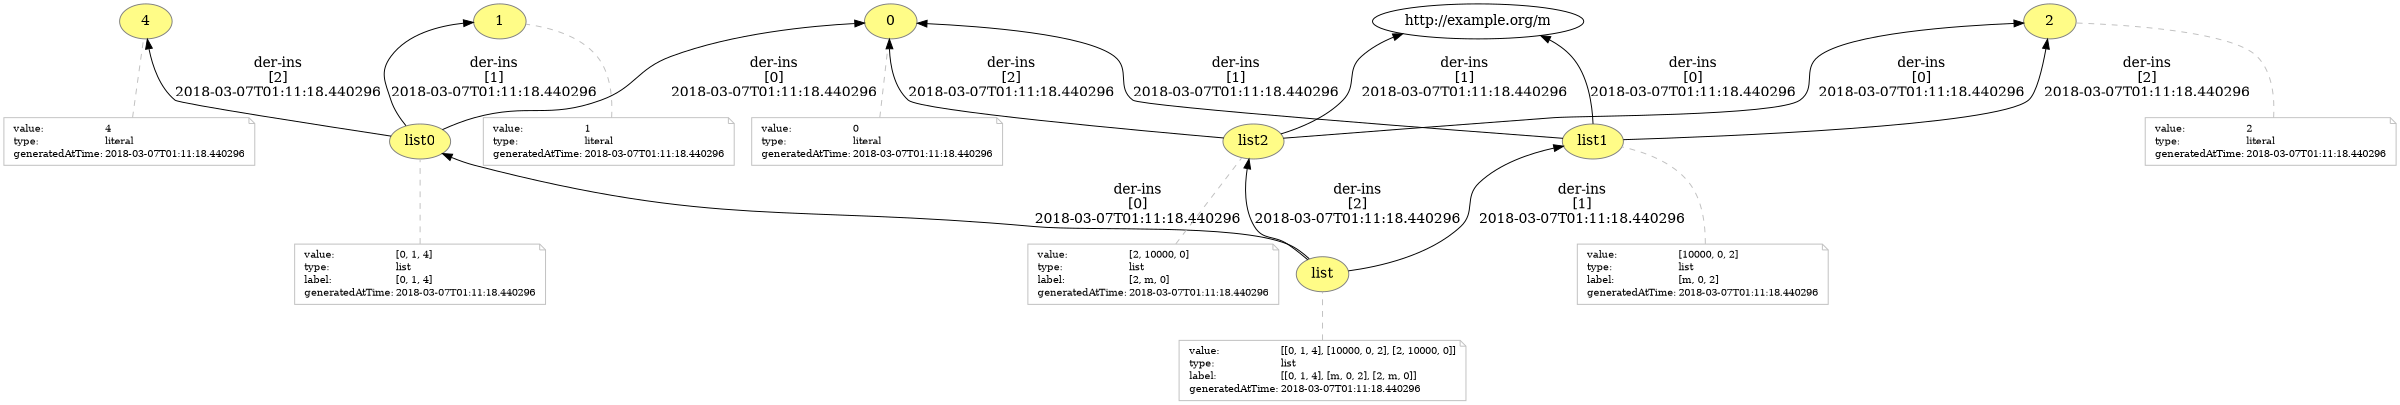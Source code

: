 digraph "PROV" { size="16,12"; rankdir="BT";
"http://example.org/0" [fillcolor="#FFFC87",color="#808080",style="filled",label="0",URL="http://example.org/0"]
"-attrs0" [color="gray",shape="note",fontsize="10",fontcolor="black",label=<<TABLE cellpadding="0" border="0">
	<TR>
	    <TD align="left">value:</TD>
	    <TD align="left">0</TD>
	</TR>
	<TR>
	    <TD align="left">type:</TD>
	    <TD align="left">literal</TD>
	</TR>
	<TR>
	    <TD align="left">generatedAtTime:</TD>
	    <TD align="left">2018-03-07T01:11:18.440296</TD>
	</TR>
</TABLE>>]
"-attrs0" -> "http://example.org/0" [color="gray",style="dashed",arrowhead="none"]
"http://example.org/1" [fillcolor="#FFFC87",color="#808080",style="filled",label="1",URL="http://example.org/1"]
"-attrs1" [color="gray",shape="note",fontsize="10",fontcolor="black",label=<<TABLE cellpadding="0" border="0">
	<TR>
	    <TD align="left">value:</TD>
	    <TD align="left">1</TD>
	</TR>
	<TR>
	    <TD align="left">type:</TD>
	    <TD align="left">literal</TD>
	</TR>
	<TR>
	    <TD align="left">generatedAtTime:</TD>
	    <TD align="left">2018-03-07T01:11:18.440296</TD>
	</TR>
</TABLE>>]
"-attrs1" -> "http://example.org/1" [color="gray",style="dashed",arrowhead="none"]
"http://example.org/2" [fillcolor="#FFFC87",color="#808080",style="filled",label="2",URL="http://example.org/2"]
"-attrs2" [color="gray",shape="note",fontsize="10",fontcolor="black",label=<<TABLE cellpadding="0" border="0">
	<TR>
	    <TD align="left">value:</TD>
	    <TD align="left">2</TD>
	</TR>
	<TR>
	    <TD align="left">type:</TD>
	    <TD align="left">literal</TD>
	</TR>
	<TR>
	    <TD align="left">generatedAtTime:</TD>
	    <TD align="left">2018-03-07T01:11:18.440296</TD>
	</TR>
</TABLE>>]
"-attrs2" -> "http://example.org/2" [color="gray",style="dashed",arrowhead="none"]
"http://example.org/4" [fillcolor="#FFFC87",color="#808080",style="filled",label="4",URL="http://example.org/4"]
"-attrs3" [color="gray",shape="note",fontsize="10",fontcolor="black",label=<<TABLE cellpadding="0" border="0">
	<TR>
	    <TD align="left">value:</TD>
	    <TD align="left">4</TD>
	</TR>
	<TR>
	    <TD align="left">type:</TD>
	    <TD align="left">literal</TD>
	</TR>
	<TR>
	    <TD align="left">generatedAtTime:</TD>
	    <TD align="left">2018-03-07T01:11:18.440296</TD>
	</TR>
</TABLE>>]
"-attrs3" -> "http://example.org/4" [color="gray",style="dashed",arrowhead="none"]
"http://example.org/list" [fillcolor="#FFFC87",color="#808080",style="filled",label="list",URL="http://example.org/list"]
"-attrs4" [color="gray",shape="note",fontsize="10",fontcolor="black",label=<<TABLE cellpadding="0" border="0">
	<TR>
	    <TD align="left">value:</TD>
	    <TD align="left">[[0, 1, 4], [10000, 0, 2], [2, 10000, 0]]</TD>
	</TR>
	<TR>
	    <TD align="left">type:</TD>
	    <TD align="left">list</TD>
	</TR>
	<TR>
	    <TD align="left">label:</TD>
	    <TD align="left">[[0, 1, 4], [m, 0, 2], [2, m, 0]]</TD>
	</TR>
	<TR>
	    <TD align="left">generatedAtTime:</TD>
	    <TD align="left">2018-03-07T01:11:18.440296</TD>
	</TR>
</TABLE>>]
"-attrs4" -> "http://example.org/list" [color="gray",style="dashed",arrowhead="none"]
"http://example.org/list0" [fillcolor="#FFFC87",color="#808080",style="filled",label="list0",URL="http://example.org/list0"]
"-attrs5" [color="gray",shape="note",fontsize="10",fontcolor="black",label=<<TABLE cellpadding="0" border="0">
	<TR>
	    <TD align="left">value:</TD>
	    <TD align="left">[0, 1, 4]</TD>
	</TR>
	<TR>
	    <TD align="left">type:</TD>
	    <TD align="left">list</TD>
	</TR>
	<TR>
	    <TD align="left">label:</TD>
	    <TD align="left">[0, 1, 4]</TD>
	</TR>
	<TR>
	    <TD align="left">generatedAtTime:</TD>
	    <TD align="left">2018-03-07T01:11:18.440296</TD>
	</TR>
</TABLE>>]
"-attrs5" -> "http://example.org/list0" [color="gray",style="dashed",arrowhead="none"]
"http://example.org/list0" -> "http://example.org/0" [labelfontsize="8",labeldistance="1.5",color="black",labelangle="60.0",rotation="20",label="der-ins
[0]
2018-03-07T01:11:18.440296"]
"http://example.org/list0" -> "http://example.org/1" [labelfontsize="8",labeldistance="1.5",color="black",labelangle="60.0",rotation="20",label="der-ins
[1]
2018-03-07T01:11:18.440296"]
"http://example.org/list0" -> "http://example.org/4" [labelfontsize="8",labeldistance="1.5",color="black",labelangle="60.0",rotation="20",label="der-ins
[2]
2018-03-07T01:11:18.440296"]
"http://example.org/list" -> "http://example.org/list0" [labelfontsize="8",labeldistance="1.5",color="black",labelangle="60.0",rotation="20",label="der-ins
[0]
2018-03-07T01:11:18.440296"]
"http://example.org/list1" [fillcolor="#FFFC87",color="#808080",style="filled",label="list1",URL="http://example.org/list1"]
"-attrs6" [color="gray",shape="note",fontsize="10",fontcolor="black",label=<<TABLE cellpadding="0" border="0">
	<TR>
	    <TD align="left">value:</TD>
	    <TD align="left">[10000, 0, 2]</TD>
	</TR>
	<TR>
	    <TD align="left">type:</TD>
	    <TD align="left">list</TD>
	</TR>
	<TR>
	    <TD align="left">label:</TD>
	    <TD align="left">[m, 0, 2]</TD>
	</TR>
	<TR>
	    <TD align="left">generatedAtTime:</TD>
	    <TD align="left">2018-03-07T01:11:18.440296</TD>
	</TR>
</TABLE>>]
"-attrs6" -> "http://example.org/list1" [color="gray",style="dashed",arrowhead="none"]
"http://example.org/list1" -> "http://example.org/m" [labelfontsize="8",labeldistance="1.5",color="black",labelangle="60.0",rotation="20",label="der-ins
[0]
2018-03-07T01:11:18.440296"]
"http://example.org/list1" -> "http://example.org/0" [labelfontsize="8",labeldistance="1.5",color="black",labelangle="60.0",rotation="20",label="der-ins
[1]
2018-03-07T01:11:18.440296"]
"http://example.org/list1" -> "http://example.org/2" [labelfontsize="8",labeldistance="1.5",color="black",labelangle="60.0",rotation="20",label="der-ins
[2]
2018-03-07T01:11:18.440296"]
"http://example.org/list" -> "http://example.org/list1" [labelfontsize="8",labeldistance="1.5",color="black",labelangle="60.0",rotation="20",label="der-ins
[1]
2018-03-07T01:11:18.440296"]
"http://example.org/list2" [fillcolor="#FFFC87",color="#808080",style="filled",label="list2",URL="http://example.org/list2"]
"-attrs7" [color="gray",shape="note",fontsize="10",fontcolor="black",label=<<TABLE cellpadding="0" border="0">
	<TR>
	    <TD align="left">value:</TD>
	    <TD align="left">[2, 10000, 0]</TD>
	</TR>
	<TR>
	    <TD align="left">type:</TD>
	    <TD align="left">list</TD>
	</TR>
	<TR>
	    <TD align="left">label:</TD>
	    <TD align="left">[2, m, 0]</TD>
	</TR>
	<TR>
	    <TD align="left">generatedAtTime:</TD>
	    <TD align="left">2018-03-07T01:11:18.440296</TD>
	</TR>
</TABLE>>]
"-attrs7" -> "http://example.org/list2" [color="gray",style="dashed",arrowhead="none"]
"http://example.org/list2" -> "http://example.org/2" [labelfontsize="8",labeldistance="1.5",color="black",labelangle="60.0",rotation="20",label="der-ins
[0]
2018-03-07T01:11:18.440296"]
"http://example.org/list2" -> "http://example.org/m" [labelfontsize="8",labeldistance="1.5",color="black",labelangle="60.0",rotation="20",label="der-ins
[1]
2018-03-07T01:11:18.440296"]
"http://example.org/list2" -> "http://example.org/0" [labelfontsize="8",labeldistance="1.5",color="black",labelangle="60.0",rotation="20",label="der-ins
[2]
2018-03-07T01:11:18.440296"]
"http://example.org/list" -> "http://example.org/list2" [labelfontsize="8",labeldistance="1.5",color="black",labelangle="60.0",rotation="20",label="der-ins
[2]
2018-03-07T01:11:18.440296"]
}